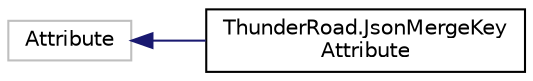 digraph "Graphical Class Hierarchy"
{
 // LATEX_PDF_SIZE
  edge [fontname="Helvetica",fontsize="10",labelfontname="Helvetica",labelfontsize="10"];
  node [fontname="Helvetica",fontsize="10",shape=record];
  rankdir="LR";
  Node362 [label="Attribute",height=0.2,width=0.4,color="grey75", fillcolor="white", style="filled",tooltip=" "];
  Node362 -> Node0 [dir="back",color="midnightblue",fontsize="10",style="solid",fontname="Helvetica"];
  Node0 [label="ThunderRoad.JsonMergeKey\lAttribute",height=0.2,width=0.4,color="black", fillcolor="white", style="filled",URL="$class_thunder_road_1_1_json_merge_key_attribute.html",tooltip="Class JsonMergeKeyAttribute. Implements the System.Attribute"];
}
